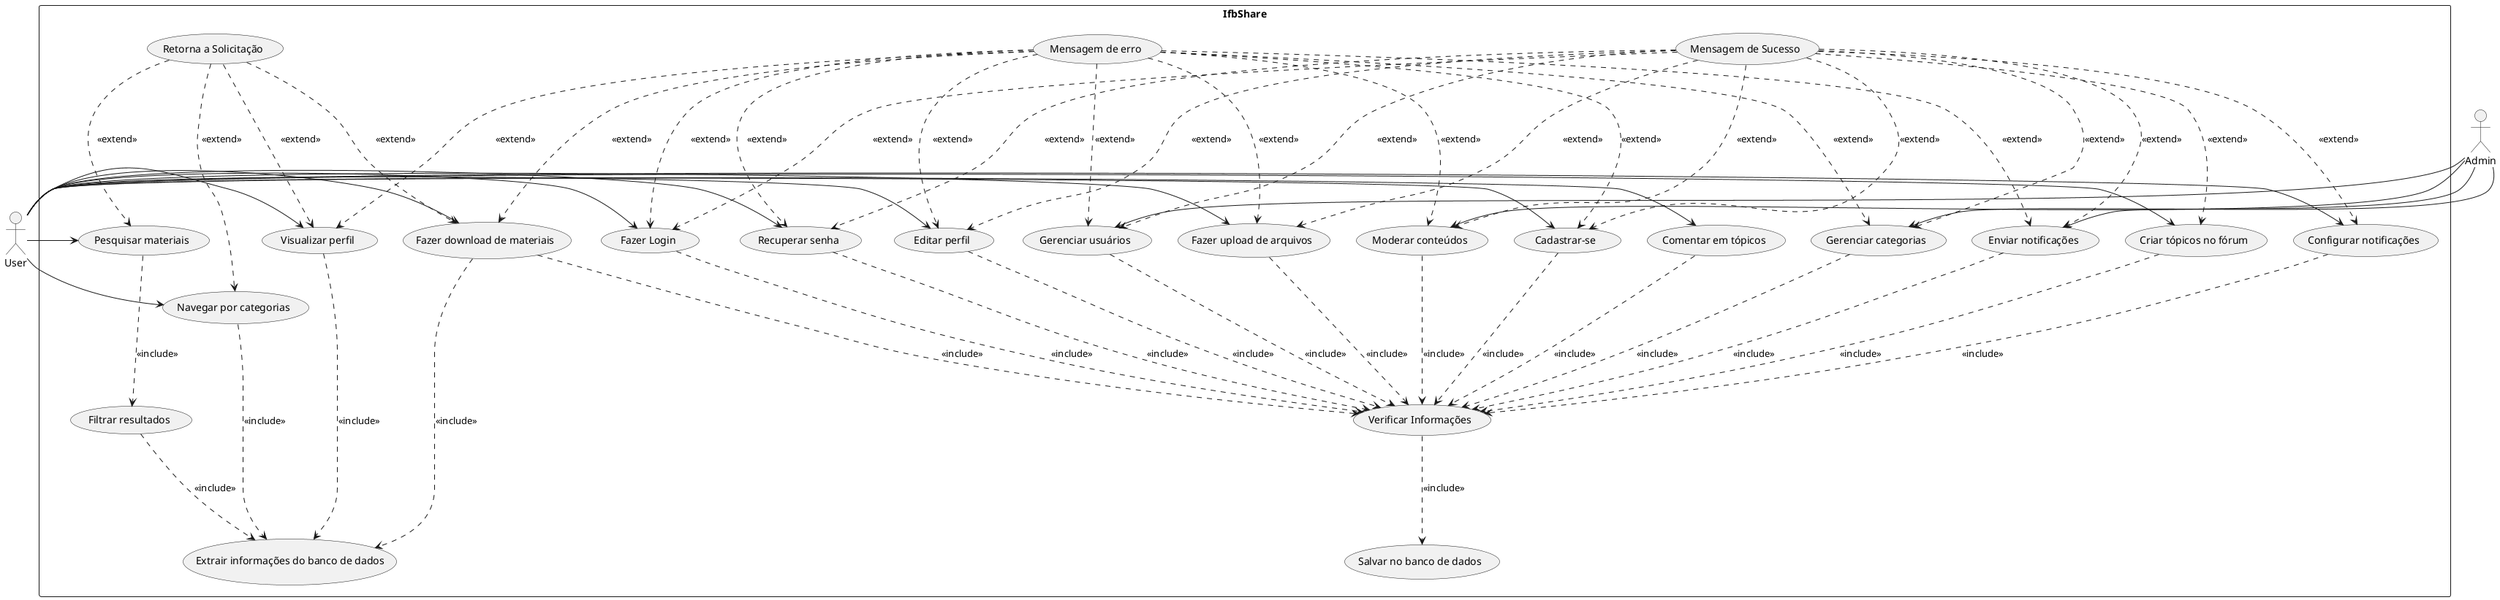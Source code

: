 @startuml
actor User as US
actor Admin as AD

rectangle IfbShare {
    (Cadastrar-se) as Cadastrar
    (Fazer Login) as Login
    (Verificar Informações) as VerificarInfo
    (Mensagem de erro) as Error
    (Recuperar senha) as Recuperar
    (Editar perfil) as EditarPerfil
    (Visualizar perfil) as VisualizarPerfil
    (Fazer upload de arquivos) as UploadArquivo
    (Fazer download de materiais) as DownloadMaterias
    (Pesquisar materiais) as Pesquisar
    (Navegar por categorias) as NavegarCategorias
    (Comentar em tópicos) as ComentarTopico
    (Criar tópicos no fórum) as CriarTopico
    (Configurar notificações) as ConfigNotificacao
    (Gerenciar usuários) as GerenciarUsuarios
    (Moderar conteúdos) as ModerarConteudo
    (Gerenciar categorias) as GerenciarCategorias
    (Enviar notificações) as EnviarNotificacao
    (Filtrar resultados) as Filtrar
    (Salvar no banco de dados) as Salvar
    (Extrair informações do banco de dados) as BD
    (Retorna a Solicitação) as Return
    (Mensagem de Sucesso) as Sucesso

}

US -> Cadastrar
US -> Login
US -> Recuperar
US -> EditarPerfil
US -> VisualizarPerfil
US -> UploadArquivo
US -> DownloadMaterias
US -> NavegarCategorias
US -> ComentarTopico
US -> CriarTopico
US -> ConfigNotificacao
US --> Pesquisar
AD --> GerenciarUsuarios
AD --> ModerarConteudo
AD --> GerenciarCategorias
AD --> EnviarNotificacao
Login -.-> VerificarInfo : <<include>>
Cadastrar -.-> VerificarInfo : <<include>>
EditarPerfil-.-> VerificarInfo : <<include>>
VerificarInfo -.-> Salvar :  <<include>>
Recuperar -.-> VerificarInfo : <<include>>
Pesquisar -.-> Filtrar : <<include>>
UploadArquivo -.-> VerificarInfo : <<include>>
Error -.-> Login : <<extend>>
Error -.-> Cadastrar : <<extend>>
Error -.-> Recuperar : <<extend>>
Error -.-> EditarPerfil : <<extend>>
Error -.-> VisualizarPerfil : <<extend>>
Error -.-> UploadArquivo : <<extend>>
Sucesso -.-> Login : <<extend>>
Sucesso -.-> Cadastrar : <<extend>>
Sucesso -.-> Recuperar : <<extend>>
Sucesso -.-> EditarPerfil : <<extend>>
Sucesso -.-> UploadArquivo : <<extend>>
Return -.-> VisualizarPerfil : <<extend>>
VisualizarPerfil -.-> BD : <<include>>
DownloadMaterias -.-> BD : <<include>>
DownloadMaterias -.-> VerificarInfo : <<include>>
Error -.-> DownloadMaterias : <<extend>>
Return -.-> DownloadMaterias : <<extend>>
NavegarCategorias -.-> BD : <<include>>
Return -.-> NavegarCategorias : <<extend>>
ComentarTopico -.-> VerificarInfo : <<include>>
Return -.-> Pesquisar : <<extend>>
Filtrar -.-> BD : <<include>>
ConfigNotificacao -.-> VerificarInfo : <<include>>
Sucesso -.-> ConfigNotificacao : <<extend>>
CriarTopico -.-> VerificarInfo : <<include>>
Sucesso -.-> CriarTopico : <<extend>>
ModerarConteudo -.-> VerificarInfo : <<include>>
GerenciarUsuarios -.-> VerificarInfo : <<include>>
GerenciarCategorias -.-> VerificarInfo : <<include>>
EnviarNotificacao -.-> VerificarInfo : <<include>>
Error -.-> ModerarConteudo : <<extend>>
Error -.-> GerenciarUsuarios : <<extend>>
Error -.-> GerenciarCategorias : <<extend>>
Error -.-> EnviarNotificacao : <<extend>>
Sucesso -.-> ModerarConteudo : <<extend>>
Sucesso -.-> GerenciarUsuarios : <<extend>>
Sucesso -.-> GerenciarCategorias : <<extend>>
Sucesso -.-> EnviarNotificacao : <<extend>>
@enduml